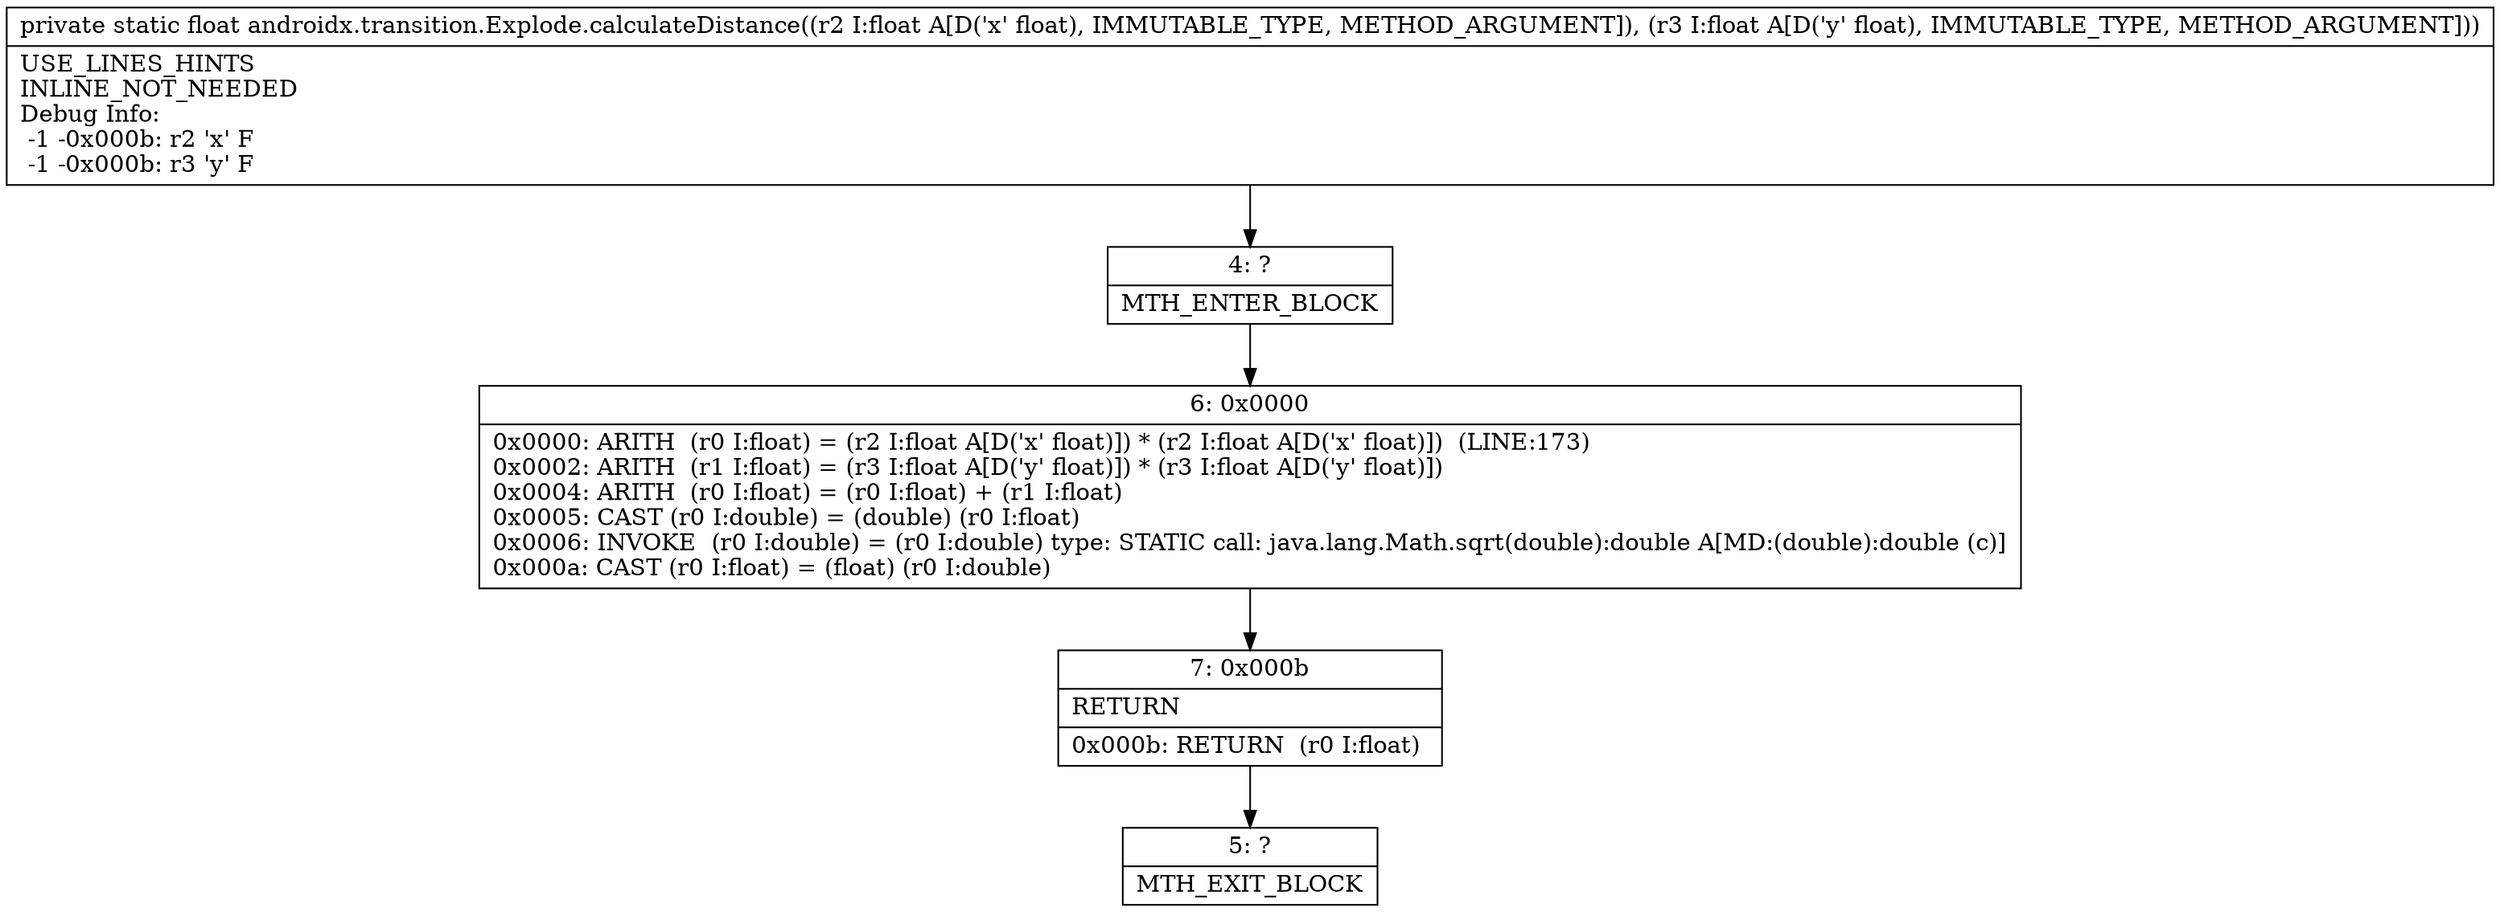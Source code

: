 digraph "CFG forandroidx.transition.Explode.calculateDistance(FF)F" {
Node_4 [shape=record,label="{4\:\ ?|MTH_ENTER_BLOCK\l}"];
Node_6 [shape=record,label="{6\:\ 0x0000|0x0000: ARITH  (r0 I:float) = (r2 I:float A[D('x' float)]) * (r2 I:float A[D('x' float)])  (LINE:173)\l0x0002: ARITH  (r1 I:float) = (r3 I:float A[D('y' float)]) * (r3 I:float A[D('y' float)]) \l0x0004: ARITH  (r0 I:float) = (r0 I:float) + (r1 I:float) \l0x0005: CAST (r0 I:double) = (double) (r0 I:float) \l0x0006: INVOKE  (r0 I:double) = (r0 I:double) type: STATIC call: java.lang.Math.sqrt(double):double A[MD:(double):double (c)]\l0x000a: CAST (r0 I:float) = (float) (r0 I:double) \l}"];
Node_7 [shape=record,label="{7\:\ 0x000b|RETURN\l|0x000b: RETURN  (r0 I:float) \l}"];
Node_5 [shape=record,label="{5\:\ ?|MTH_EXIT_BLOCK\l}"];
MethodNode[shape=record,label="{private static float androidx.transition.Explode.calculateDistance((r2 I:float A[D('x' float), IMMUTABLE_TYPE, METHOD_ARGUMENT]), (r3 I:float A[D('y' float), IMMUTABLE_TYPE, METHOD_ARGUMENT]))  | USE_LINES_HINTS\lINLINE_NOT_NEEDED\lDebug Info:\l  \-1 \-0x000b: r2 'x' F\l  \-1 \-0x000b: r3 'y' F\l}"];
MethodNode -> Node_4;Node_4 -> Node_6;
Node_6 -> Node_7;
Node_7 -> Node_5;
}

